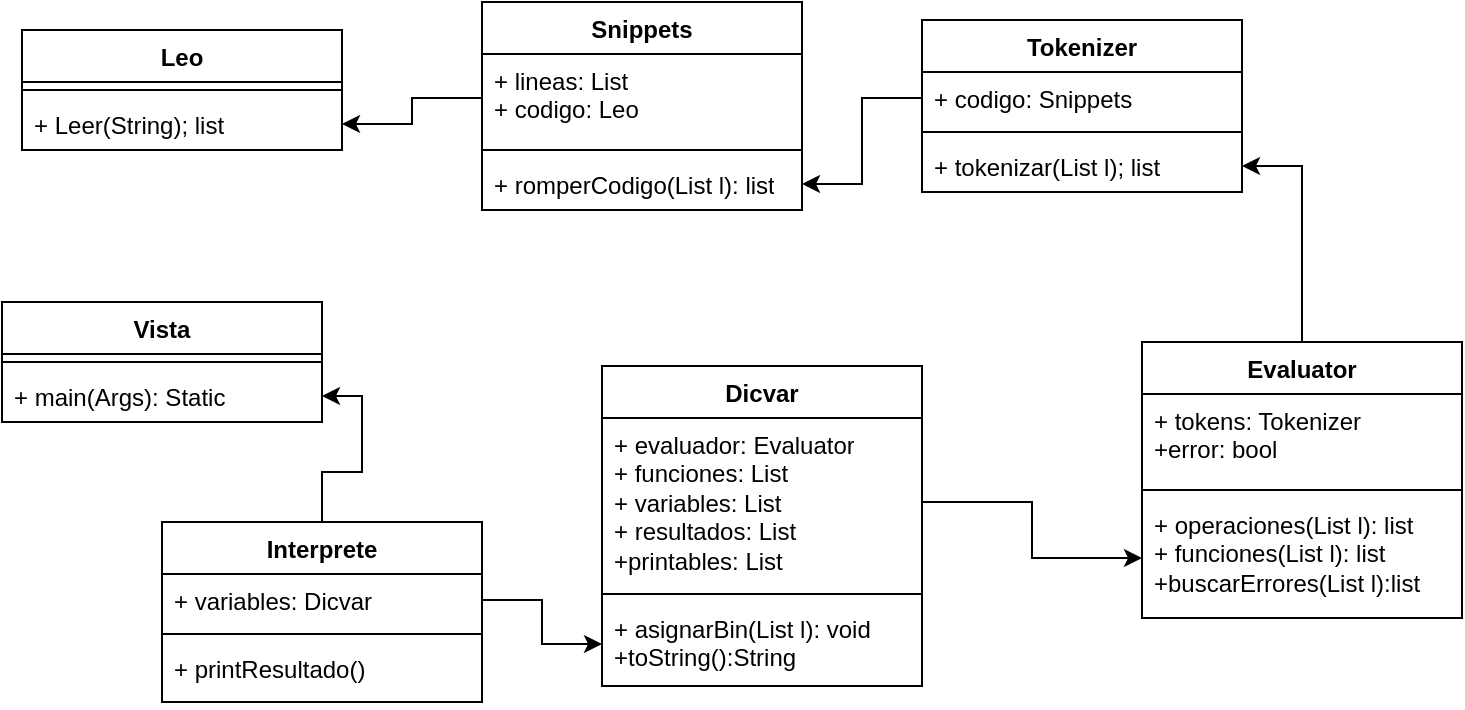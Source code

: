<mxfile version="23.1.3" type="google">
  <diagram name="Page-1" id="JpCuFXPdGt1TlHyqVDnh">
    <mxGraphModel grid="1" page="1" gridSize="10" guides="1" tooltips="1" connect="1" arrows="1" fold="1" pageScale="1" pageWidth="850" pageHeight="1100" math="0" shadow="0">
      <root>
        <mxCell id="0" />
        <mxCell id="1" parent="0" />
        <mxCell id="5UZbCJWthwGWNHGHdNs5-1" value="Leo" style="swimlane;fontStyle=1;align=center;verticalAlign=top;childLayout=stackLayout;horizontal=1;startSize=26;horizontalStack=0;resizeParent=1;resizeParentMax=0;resizeLast=0;collapsible=1;marginBottom=0;whiteSpace=wrap;html=1;" vertex="1" parent="1">
          <mxGeometry x="40" y="204" width="160" height="60" as="geometry" />
        </mxCell>
        <mxCell id="5UZbCJWthwGWNHGHdNs5-3" value="" style="line;strokeWidth=1;fillColor=none;align=left;verticalAlign=middle;spacingTop=-1;spacingLeft=3;spacingRight=3;rotatable=0;labelPosition=right;points=[];portConstraint=eastwest;strokeColor=inherit;" vertex="1" parent="5UZbCJWthwGWNHGHdNs5-1">
          <mxGeometry y="26" width="160" height="8" as="geometry" />
        </mxCell>
        <mxCell id="5UZbCJWthwGWNHGHdNs5-4" value="+ Leer(String); list" style="text;strokeColor=none;fillColor=none;align=left;verticalAlign=top;spacingLeft=4;spacingRight=4;overflow=hidden;rotatable=0;points=[[0,0.5],[1,0.5]];portConstraint=eastwest;whiteSpace=wrap;html=1;" vertex="1" parent="5UZbCJWthwGWNHGHdNs5-1">
          <mxGeometry y="34" width="160" height="26" as="geometry" />
        </mxCell>
        <mxCell id="5UZbCJWthwGWNHGHdNs5-5" value="Snippets" style="swimlane;fontStyle=1;align=center;verticalAlign=top;childLayout=stackLayout;horizontal=1;startSize=26;horizontalStack=0;resizeParent=1;resizeParentMax=0;resizeLast=0;collapsible=1;marginBottom=0;whiteSpace=wrap;html=1;" vertex="1" parent="1">
          <mxGeometry x="270" y="190" width="160" height="104" as="geometry" />
        </mxCell>
        <mxCell id="5UZbCJWthwGWNHGHdNs5-6" value="+ lineas: List&lt;br&gt;+ codigo: Leo" style="text;strokeColor=none;fillColor=none;align=left;verticalAlign=top;spacingLeft=4;spacingRight=4;overflow=hidden;rotatable=0;points=[[0,0.5],[1,0.5]];portConstraint=eastwest;whiteSpace=wrap;html=1;" vertex="1" parent="5UZbCJWthwGWNHGHdNs5-5">
          <mxGeometry y="26" width="160" height="44" as="geometry" />
        </mxCell>
        <mxCell id="5UZbCJWthwGWNHGHdNs5-7" value="" style="line;strokeWidth=1;fillColor=none;align=left;verticalAlign=middle;spacingTop=-1;spacingLeft=3;spacingRight=3;rotatable=0;labelPosition=right;points=[];portConstraint=eastwest;strokeColor=inherit;" vertex="1" parent="5UZbCJWthwGWNHGHdNs5-5">
          <mxGeometry y="70" width="160" height="8" as="geometry" />
        </mxCell>
        <mxCell id="5UZbCJWthwGWNHGHdNs5-8" value="+ romperCodigo(List l): list" style="text;strokeColor=none;fillColor=none;align=left;verticalAlign=top;spacingLeft=4;spacingRight=4;overflow=hidden;rotatable=0;points=[[0,0.5],[1,0.5]];portConstraint=eastwest;whiteSpace=wrap;html=1;" vertex="1" parent="5UZbCJWthwGWNHGHdNs5-5">
          <mxGeometry y="78" width="160" height="26" as="geometry" />
        </mxCell>
        <mxCell id="P4aWW70ou-ttkWRBa2Ba-13" value="" style="edgeStyle=orthogonalEdgeStyle;rounded=0;orthogonalLoop=1;jettySize=auto;html=1;" edge="1" parent="1" source="fjU_ncSxpyJGAqyXhVNC-1" target="fjU_ncSxpyJGAqyXhVNC-8">
          <mxGeometry relative="1" as="geometry" />
        </mxCell>
        <mxCell id="fjU_ncSxpyJGAqyXhVNC-1" value="Evaluator" style="swimlane;fontStyle=1;align=center;verticalAlign=top;childLayout=stackLayout;horizontal=1;startSize=26;horizontalStack=0;resizeParent=1;resizeParentMax=0;resizeLast=0;collapsible=1;marginBottom=0;whiteSpace=wrap;html=1;" vertex="1" parent="1">
          <mxGeometry x="600" y="360" width="160" height="138" as="geometry" />
        </mxCell>
        <mxCell id="fjU_ncSxpyJGAqyXhVNC-2" value="+ tokens: Tokenizer&lt;br&gt;+error: bool" style="text;strokeColor=none;fillColor=none;align=left;verticalAlign=top;spacingLeft=4;spacingRight=4;overflow=hidden;rotatable=0;points=[[0,0.5],[1,0.5]];portConstraint=eastwest;whiteSpace=wrap;html=1;" vertex="1" parent="fjU_ncSxpyJGAqyXhVNC-1">
          <mxGeometry y="26" width="160" height="44" as="geometry" />
        </mxCell>
        <mxCell id="fjU_ncSxpyJGAqyXhVNC-3" value="" style="line;strokeWidth=1;fillColor=none;align=left;verticalAlign=middle;spacingTop=-1;spacingLeft=3;spacingRight=3;rotatable=0;labelPosition=right;points=[];portConstraint=eastwest;strokeColor=inherit;" vertex="1" parent="fjU_ncSxpyJGAqyXhVNC-1">
          <mxGeometry y="70" width="160" height="8" as="geometry" />
        </mxCell>
        <mxCell id="fjU_ncSxpyJGAqyXhVNC-4" value="+ operaciones(List l): list&lt;br&gt;+ funciones(List l): list&lt;br&gt;+buscarErrores(List l):list" style="text;strokeColor=none;fillColor=none;align=left;verticalAlign=top;spacingLeft=4;spacingRight=4;overflow=hidden;rotatable=0;points=[[0,0.5],[1,0.5]];portConstraint=eastwest;whiteSpace=wrap;html=1;" vertex="1" parent="fjU_ncSxpyJGAqyXhVNC-1">
          <mxGeometry y="78" width="160" height="60" as="geometry" />
        </mxCell>
        <mxCell id="fjU_ncSxpyJGAqyXhVNC-5" value="Tokenizer" style="swimlane;fontStyle=1;align=center;verticalAlign=top;childLayout=stackLayout;horizontal=1;startSize=26;horizontalStack=0;resizeParent=1;resizeParentMax=0;resizeLast=0;collapsible=1;marginBottom=0;whiteSpace=wrap;html=1;" vertex="1" parent="1">
          <mxGeometry x="490" y="199" width="160" height="86" as="geometry" />
        </mxCell>
        <mxCell id="fjU_ncSxpyJGAqyXhVNC-6" value="+ codigo: Snippets" style="text;strokeColor=none;fillColor=none;align=left;verticalAlign=top;spacingLeft=4;spacingRight=4;overflow=hidden;rotatable=0;points=[[0,0.5],[1,0.5]];portConstraint=eastwest;whiteSpace=wrap;html=1;" vertex="1" parent="fjU_ncSxpyJGAqyXhVNC-5">
          <mxGeometry y="26" width="160" height="26" as="geometry" />
        </mxCell>
        <mxCell id="fjU_ncSxpyJGAqyXhVNC-7" value="" style="line;strokeWidth=1;fillColor=none;align=left;verticalAlign=middle;spacingTop=-1;spacingLeft=3;spacingRight=3;rotatable=0;labelPosition=right;points=[];portConstraint=eastwest;strokeColor=inherit;" vertex="1" parent="fjU_ncSxpyJGAqyXhVNC-5">
          <mxGeometry y="52" width="160" height="8" as="geometry" />
        </mxCell>
        <mxCell id="fjU_ncSxpyJGAqyXhVNC-8" value="+ tokenizar(List l); list" style="text;strokeColor=none;fillColor=none;align=left;verticalAlign=top;spacingLeft=4;spacingRight=4;overflow=hidden;rotatable=0;points=[[0,0.5],[1,0.5]];portConstraint=eastwest;whiteSpace=wrap;html=1;" vertex="1" parent="fjU_ncSxpyJGAqyXhVNC-5">
          <mxGeometry y="60" width="160" height="26" as="geometry" />
        </mxCell>
        <mxCell id="fjU_ncSxpyJGAqyXhVNC-9" value="Dicvar" style="swimlane;fontStyle=1;align=center;verticalAlign=top;childLayout=stackLayout;horizontal=1;startSize=26;horizontalStack=0;resizeParent=1;resizeParentMax=0;resizeLast=0;collapsible=1;marginBottom=0;whiteSpace=wrap;html=1;" vertex="1" parent="1">
          <mxGeometry x="330" y="372" width="160" height="160" as="geometry" />
        </mxCell>
        <mxCell id="fjU_ncSxpyJGAqyXhVNC-10" value="+ evaluador: Evaluator&lt;br&gt;+ funciones: List&lt;br&gt;+ variables: List&lt;br&gt;+ resultados: List&lt;br&gt;+printables: List" style="text;strokeColor=none;fillColor=none;align=left;verticalAlign=top;spacingLeft=4;spacingRight=4;overflow=hidden;rotatable=0;points=[[0,0.5],[1,0.5]];portConstraint=eastwest;whiteSpace=wrap;html=1;" vertex="1" parent="fjU_ncSxpyJGAqyXhVNC-9">
          <mxGeometry y="26" width="160" height="84" as="geometry" />
        </mxCell>
        <mxCell id="fjU_ncSxpyJGAqyXhVNC-11" value="" style="line;strokeWidth=1;fillColor=none;align=left;verticalAlign=middle;spacingTop=-1;spacingLeft=3;spacingRight=3;rotatable=0;labelPosition=right;points=[];portConstraint=eastwest;strokeColor=inherit;" vertex="1" parent="fjU_ncSxpyJGAqyXhVNC-9">
          <mxGeometry y="110" width="160" height="8" as="geometry" />
        </mxCell>
        <mxCell id="fjU_ncSxpyJGAqyXhVNC-12" value="+ asignarBin(List l): void&lt;br&gt;+toString():String" style="text;strokeColor=none;fillColor=none;align=left;verticalAlign=top;spacingLeft=4;spacingRight=4;overflow=hidden;rotatable=0;points=[[0,0.5],[1,0.5]];portConstraint=eastwest;whiteSpace=wrap;html=1;" vertex="1" parent="fjU_ncSxpyJGAqyXhVNC-9">
          <mxGeometry y="118" width="160" height="42" as="geometry" />
        </mxCell>
        <mxCell id="P4aWW70ou-ttkWRBa2Ba-2" value="Vista" style="swimlane;fontStyle=1;align=center;verticalAlign=top;childLayout=stackLayout;horizontal=1;startSize=26;horizontalStack=0;resizeParent=1;resizeParentMax=0;resizeLast=0;collapsible=1;marginBottom=0;whiteSpace=wrap;html=1;" vertex="1" parent="1">
          <mxGeometry x="30" y="340" width="160" height="60" as="geometry" />
        </mxCell>
        <mxCell id="P4aWW70ou-ttkWRBa2Ba-4" value="" style="line;strokeWidth=1;fillColor=none;align=left;verticalAlign=middle;spacingTop=-1;spacingLeft=3;spacingRight=3;rotatable=0;labelPosition=right;points=[];portConstraint=eastwest;strokeColor=inherit;" vertex="1" parent="P4aWW70ou-ttkWRBa2Ba-2">
          <mxGeometry y="26" width="160" height="8" as="geometry" />
        </mxCell>
        <mxCell id="P4aWW70ou-ttkWRBa2Ba-5" value="+ main(Args): Static" style="text;strokeColor=none;fillColor=none;align=left;verticalAlign=top;spacingLeft=4;spacingRight=4;overflow=hidden;rotatable=0;points=[[0,0.5],[1,0.5]];portConstraint=eastwest;whiteSpace=wrap;html=1;" vertex="1" parent="P4aWW70ou-ttkWRBa2Ba-2">
          <mxGeometry y="34" width="160" height="26" as="geometry" />
        </mxCell>
        <mxCell id="P4aWW70ou-ttkWRBa2Ba-11" value="" style="edgeStyle=orthogonalEdgeStyle;rounded=0;orthogonalLoop=1;jettySize=auto;html=1;" edge="1" parent="1" source="5UZbCJWthwGWNHGHdNs5-6" target="5UZbCJWthwGWNHGHdNs5-4">
          <mxGeometry relative="1" as="geometry" />
        </mxCell>
        <mxCell id="P4aWW70ou-ttkWRBa2Ba-12" value="" style="edgeStyle=orthogonalEdgeStyle;rounded=0;orthogonalLoop=1;jettySize=auto;html=1;" edge="1" parent="1" source="fjU_ncSxpyJGAqyXhVNC-6" target="5UZbCJWthwGWNHGHdNs5-8">
          <mxGeometry relative="1" as="geometry" />
        </mxCell>
        <mxCell id="P4aWW70ou-ttkWRBa2Ba-14" value="" style="edgeStyle=orthogonalEdgeStyle;rounded=0;orthogonalLoop=1;jettySize=auto;html=1;" edge="1" parent="1" source="fjU_ncSxpyJGAqyXhVNC-10" target="fjU_ncSxpyJGAqyXhVNC-4">
          <mxGeometry relative="1" as="geometry" />
        </mxCell>
        <mxCell id="P4aWW70ou-ttkWRBa2Ba-21" value="" style="edgeStyle=orthogonalEdgeStyle;rounded=0;orthogonalLoop=1;jettySize=auto;html=1;" edge="1" parent="1" source="P4aWW70ou-ttkWRBa2Ba-16" target="P4aWW70ou-ttkWRBa2Ba-5">
          <mxGeometry relative="1" as="geometry" />
        </mxCell>
        <mxCell id="P4aWW70ou-ttkWRBa2Ba-16" value="Interprete" style="swimlane;fontStyle=1;align=center;verticalAlign=top;childLayout=stackLayout;horizontal=1;startSize=26;horizontalStack=0;resizeParent=1;resizeParentMax=0;resizeLast=0;collapsible=1;marginBottom=0;whiteSpace=wrap;html=1;" vertex="1" parent="1">
          <mxGeometry x="110" y="450" width="160" height="90" as="geometry" />
        </mxCell>
        <mxCell id="P4aWW70ou-ttkWRBa2Ba-17" value="+ variables: Dicvar" style="text;strokeColor=none;fillColor=none;align=left;verticalAlign=top;spacingLeft=4;spacingRight=4;overflow=hidden;rotatable=0;points=[[0,0.5],[1,0.5]];portConstraint=eastwest;whiteSpace=wrap;html=1;" vertex="1" parent="P4aWW70ou-ttkWRBa2Ba-16">
          <mxGeometry y="26" width="160" height="26" as="geometry" />
        </mxCell>
        <mxCell id="P4aWW70ou-ttkWRBa2Ba-18" value="" style="line;strokeWidth=1;fillColor=none;align=left;verticalAlign=middle;spacingTop=-1;spacingLeft=3;spacingRight=3;rotatable=0;labelPosition=right;points=[];portConstraint=eastwest;strokeColor=inherit;" vertex="1" parent="P4aWW70ou-ttkWRBa2Ba-16">
          <mxGeometry y="52" width="160" height="8" as="geometry" />
        </mxCell>
        <mxCell id="P4aWW70ou-ttkWRBa2Ba-19" value="+ printResultado()" style="text;strokeColor=none;fillColor=none;align=left;verticalAlign=top;spacingLeft=4;spacingRight=4;overflow=hidden;rotatable=0;points=[[0,0.5],[1,0.5]];portConstraint=eastwest;whiteSpace=wrap;html=1;" vertex="1" parent="P4aWW70ou-ttkWRBa2Ba-16">
          <mxGeometry y="60" width="160" height="30" as="geometry" />
        </mxCell>
        <mxCell id="P4aWW70ou-ttkWRBa2Ba-20" value="" style="edgeStyle=orthogonalEdgeStyle;rounded=0;orthogonalLoop=1;jettySize=auto;html=1;" edge="1" parent="1" source="P4aWW70ou-ttkWRBa2Ba-17" target="fjU_ncSxpyJGAqyXhVNC-12">
          <mxGeometry relative="1" as="geometry" />
        </mxCell>
      </root>
    </mxGraphModel>
  </diagram>
</mxfile>
